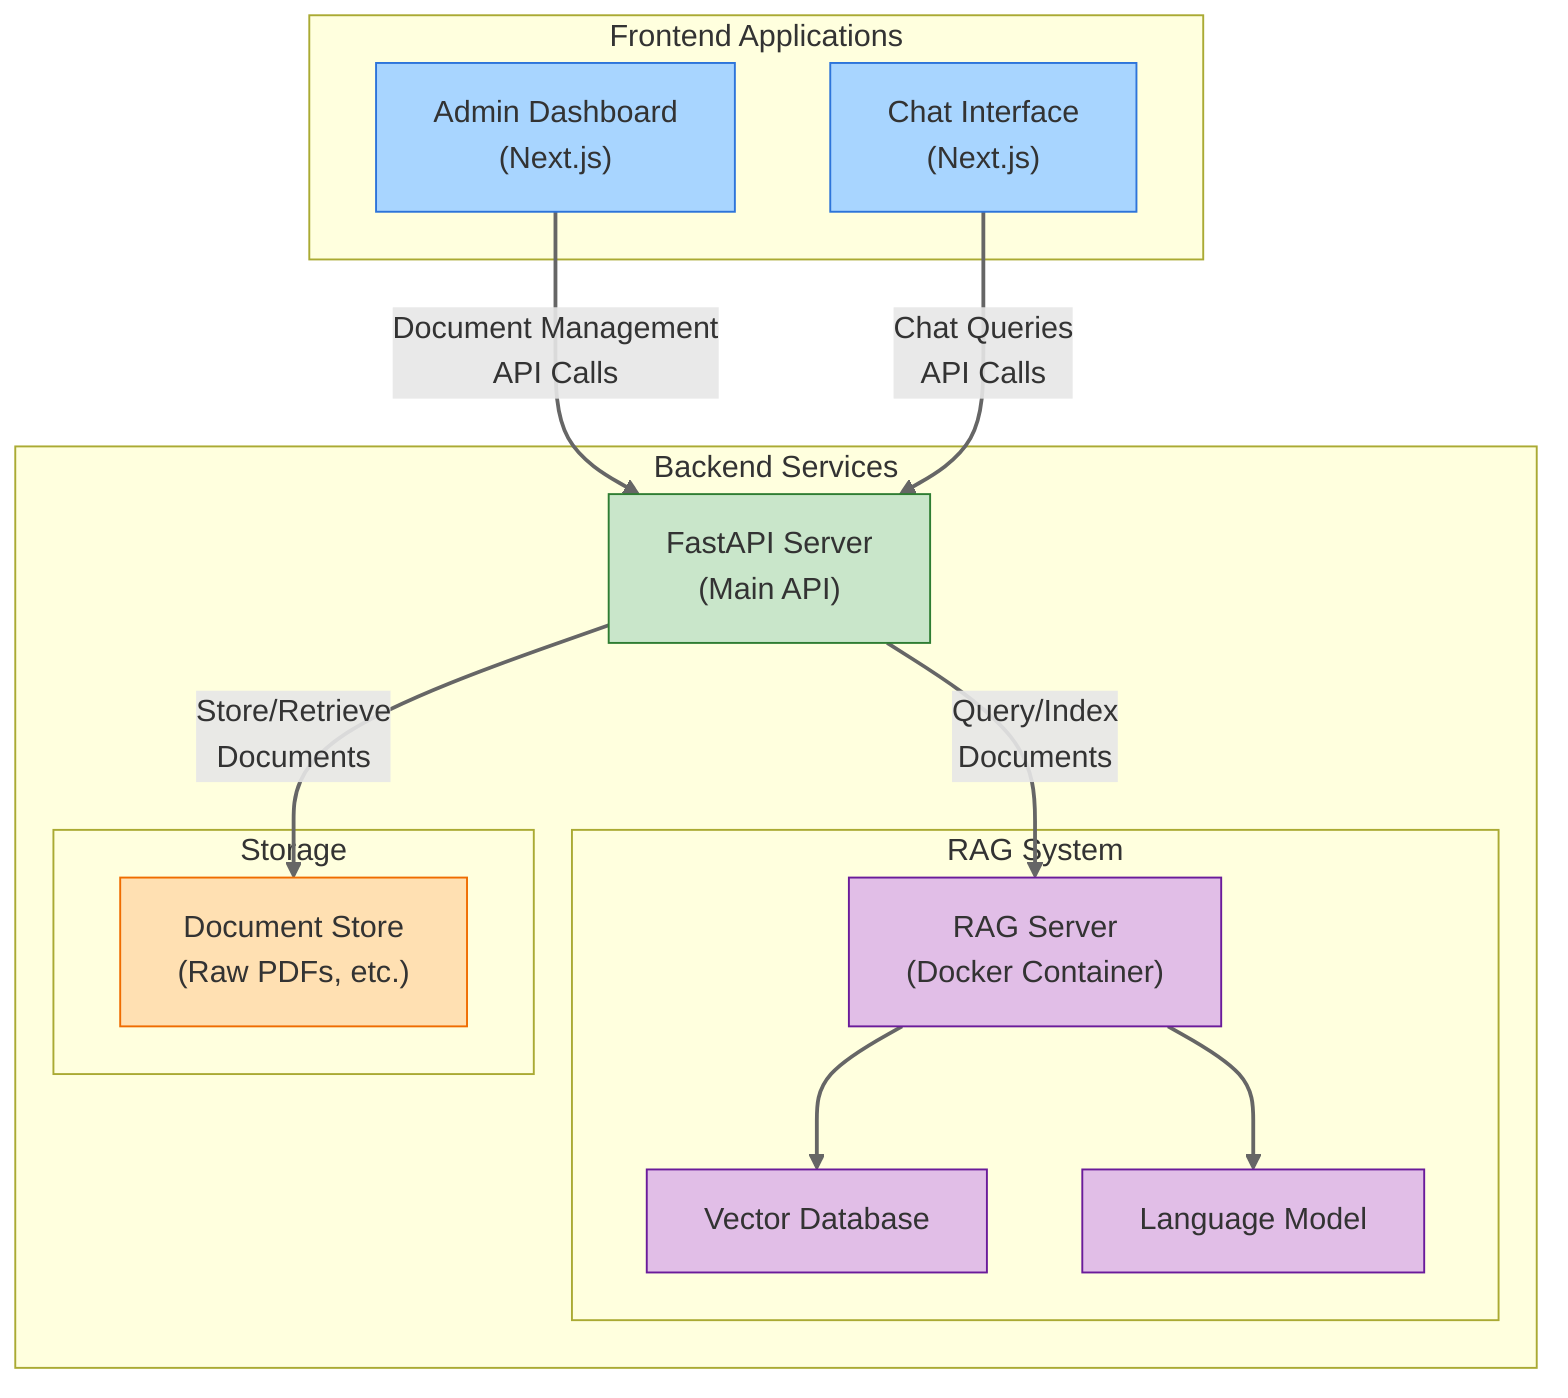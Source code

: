 flowchart TB
    subgraph "Frontend Applications"
        AD["Admin Dashboard\n(Next.js)"]
        CI["Chat Interface\n(Next.js)"]
    end

    subgraph "Backend Services"
        API["FastAPI Server\n(Main API)"]
        
        subgraph "RAG System"
            direction TB
            RAG["RAG Server\n(Docker Container)"]
            VDB["Vector Database"]
            LLM["Language Model"]
            RAG --> VDB
            RAG --> LLM
        end
        
        subgraph "Storage"
            DS["Document Store\n(Raw PDFs, etc.)"]
        end
    end

    %% Frontend to API connections
    AD -->|"Document Management\nAPI Calls"| API
    CI -->|"Chat Queries\nAPI Calls"| API

    %% API to other services
    API -->|"Store/Retrieve\nDocuments"| DS
    API -->|"Query/Index\nDocuments"| RAG
    
    %% Data flow annotations
    classDef frontend fill:#a8d5ff,stroke:#2d74da
    classDef backend fill:#c9e6ca,stroke:#2e7d32
    classDef storage fill:#ffe0b2,stroke:#ef6c00
    classDef container fill:#e1bee7,stroke:#6a1b9a

    class AD,CI frontend
    class API backend
    class DS storage
    class RAG,VDB,LLM container

    %% Add links style
    linkStyle default stroke:#666,stroke-width:2px;